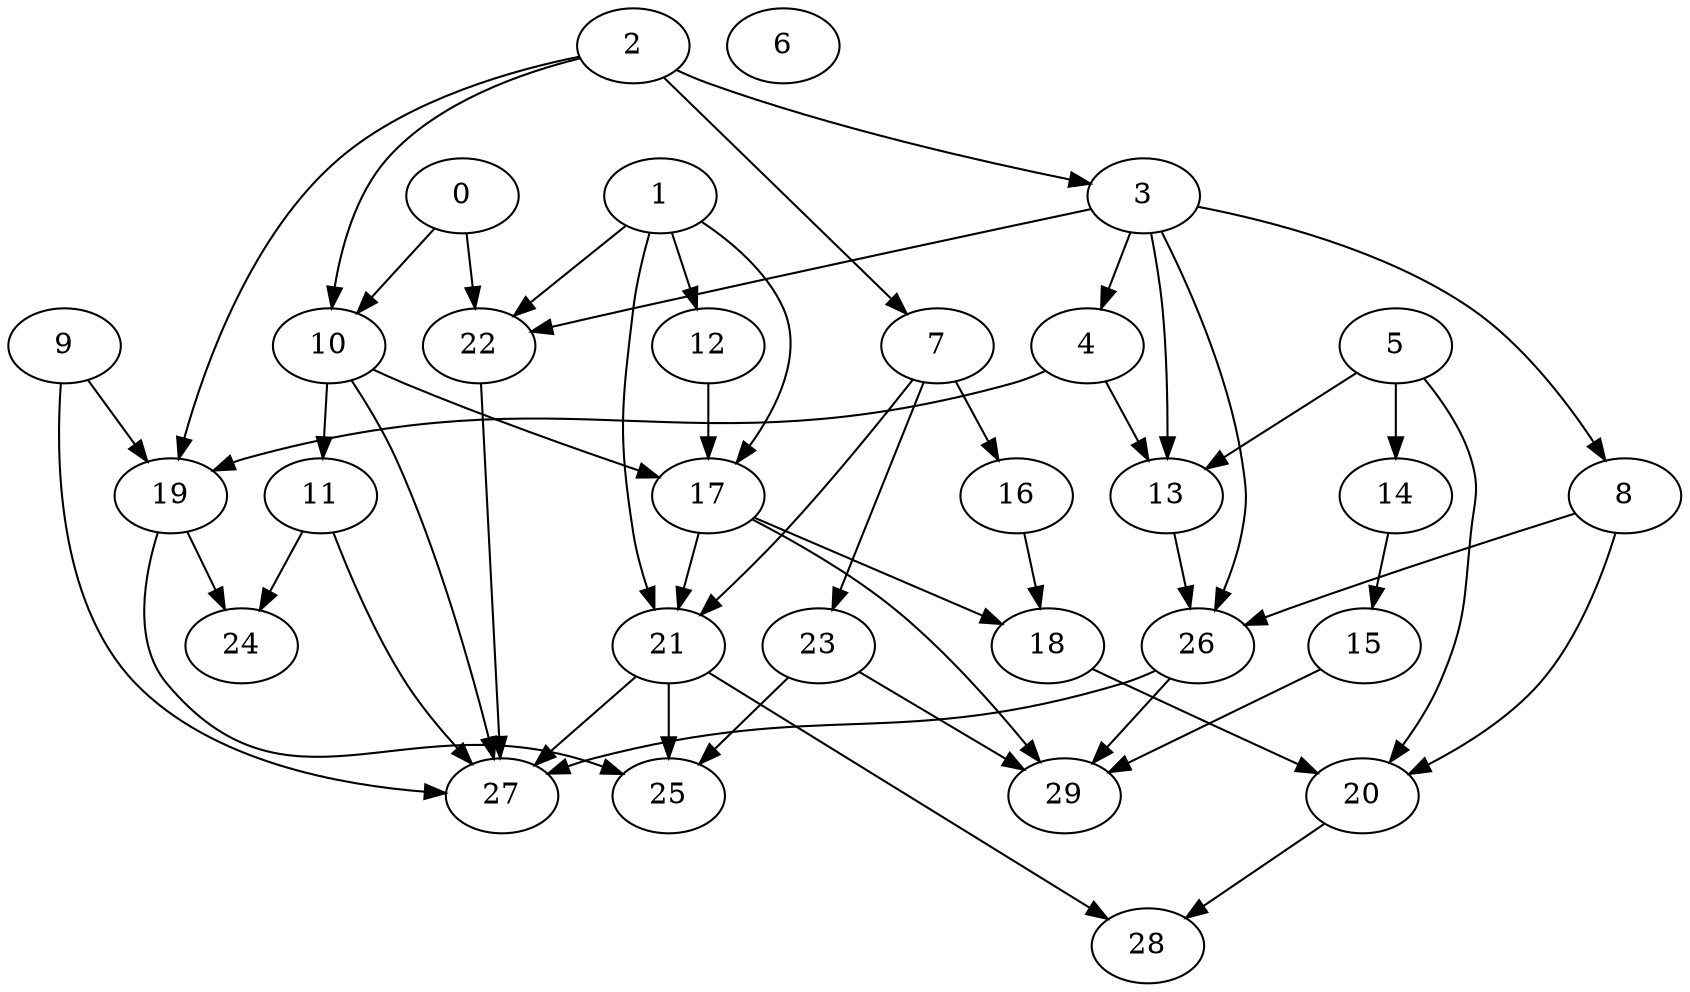 digraph "Random_Nodes_30_Density_1.73_CCR_0.10_WeightType_Random" {
	graph ["Duplicate states"=0,
		GraphType=Random,
		"Max states in OPEN"=0,
		Modes="120000ms; topo-ordered tasks, ; Pruning: task equivalence, fixed order ready list, ; F-value: ; Optimisation: best schedule length (\
SL) optimisation on equal, ",
		NumberOfTasks=30,
		"Pruned using list schedule length"=78985099,
		"States removed from OPEN"=0,
		TargetSystem="Homogeneous-2",
		"Time to schedule (ms)"=30823,
		"Total idle time"=0,
		"Total schedule length"=1655,
		"Total sequential time"=3300,
		"Total states created"=160994478
	];
	2	["Finish time"=225,
		Processor=0,
		"Start time"=173,
		Weight=52];
	7	["Finish time"=913,
		Processor=1,
		"Start time"=758,
		Weight=155];
	2 -> 7	[Weight=6];
	10	["Finish time"=398,
		Processor=0,
		"Start time"=225,
		Weight=173];
	2 -> 10	[Weight=9];
	3	["Finish time"=551,
		Processor=1,
		"Start time"=396,
		Weight=155];
	2 -> 3	[Weight=9];
	19	["Finish time"=952,
		Processor=0,
		"Start time"=848,
		Weight=104];
	2 -> 19	[Weight=10];
	16	["Finish time"=1138,
		Processor=1,
		"Start time"=965,
		Weight=173];
	7 -> 16	[Weight=9];
	23	["Finish time"=1316,
		Processor=0,
		"Start time"=1212,
		Weight=104];
	7 -> 23	[Weight=9];
	21	["Finish time"=1351,
		Processor=0,
		"Start time"=1316,
		Weight=35];
	7 -> 21	[Weight=2];
	0	["Finish time"=173,
		Processor=0,
		"Start time"=121,
		Weight=52];
	0 -> 10	[Weight=3];
	22	["Finish time"=1576,
		Processor=0,
		"Start time"=1403,
		Weight=173];
	0 -> 22	[Weight=8];
	1	["Finish time"=758,
		Processor=1,
		"Start time"=689,
		Weight=69];
	12	["Finish time"=1056,
		Processor=0,
		"Start time"=952,
		Weight=104];
	1 -> 12	[Weight=4];
	17	["Finish time"=1224,
		Processor=1,
		"Start time"=1138,
		Weight=86];
	1 -> 17	[Weight=9];
	1 -> 22	[Weight=6];
	1 -> 21	[Weight=8];
	10 -> 17	[Weight=2];
	11	["Finish time"=744,
		Processor=0,
		"Start time"=571,
		Weight=173];
	10 -> 11	[Weight=5];
	27	["Finish time"=1645,
		Processor=0,
		"Start time"=1576,
		Weight=69];
	10 -> 27	[Weight=7];
	12 -> 17	[Weight=7];
	8	["Finish time"=689,
		Processor=1,
		"Start time"=551,
		Weight=138];
	3 -> 8	[Weight=8];
	4	["Finish time"=848,
		Processor=0,
		"Start time"=744,
		Weight=104];
	3 -> 4	[Weight=5];
	3 -> 22	[Weight=3];
	13	["Finish time"=965,
		Processor=1,
		"Start time"=913,
		Weight=52];
	3 -> 13	[Weight=4];
	26	["Finish time"=1212,
		Processor=0,
		"Start time"=1177,
		Weight=35];
	3 -> 26	[Weight=9];
	18	["Finish time"=1345,
		Processor=1,
		"Start time"=1224,
		Weight=121];
	16 -> 18	[Weight=9];
	5	["Finish time"=241,
		Processor=1,
		"Start time"=155,
		Weight=86];
	14	["Finish time"=396,
		Processor=1,
		"Start time"=241,
		Weight=155];
	5 -> 14	[Weight=10];
	20	["Finish time"=1500,
		Processor=1,
		"Start time"=1431,
		Weight=69];
	5 -> 20	[Weight=10];
	5 -> 13	[Weight=2];
	17 -> 18	[Weight=4];
	17 -> 21	[Weight=5];
	29	["Finish time"=1431,
		Processor=1,
		"Start time"=1345,
		Weight=86];
	17 -> 29	[Weight=9];
	15	["Finish time"=571,
		Processor=0,
		"Start time"=398,
		Weight=173];
	14 -> 15	[Weight=2];
	9	["Finish time"=155,
		Processor=1,
		"Start time"=0,
		Weight=155];
	9 -> 19	[Weight=3];
	9 -> 27	[Weight=6];
	8 -> 20	[Weight=7];
	8 -> 26	[Weight=8];
	18 -> 20	[Weight=5];
	4 -> 19	[Weight=2];
	4 -> 13	[Weight=5];
	24	["Finish time"=1177,
		Processor=0,
		"Start time"=1056,
		Weight=121];
	11 -> 24	[Weight=3];
	11 -> 27	[Weight=4];
	15 -> 29	[Weight=8];
	22 -> 27	[Weight=9];
	28	["Finish time"=1655,
		Processor=1,
		"Start time"=1500,
		Weight=155];
	20 -> 28	[Weight=10];
	19 -> 24	[Weight=2];
	25	["Finish time"=1403,
		Processor=0,
		"Start time"=1351,
		Weight=52];
	19 -> 25	[Weight=10];
	23 -> 29	[Weight=7];
	23 -> 25	[Weight=2];
	21 -> 28	[Weight=4];
	21 -> 27	[Weight=7];
	21 -> 25	[Weight=10];
	13 -> 26	[Weight=10];
	26 -> 29	[Weight=5];
	26 -> 27	[Weight=10];
	6	["Finish time"=121,
		Processor=0,
		"Start time"=0,
		Weight=121];
}
